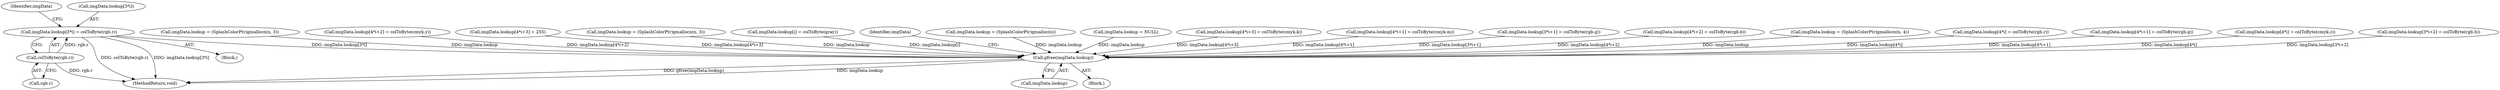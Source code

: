 digraph "0_poppler_7b2d314a61fd0e12f47c62996cb49ec0d1ba747a_10@array" {
"1000301" [label="(Call,imgData.lookup[3*i] = colToByte(rgb.r))"];
"1000309" [label="(Call,colToByte(rgb.r))"];
"1000558" [label="(Call,gfree(imgData.lookup))"];
"1000272" [label="(Call,imgData.lookup = (SplashColorPtr)gmallocn(n, 3))"];
"1000480" [label="(Call,imgData.lookup[4*i+2] = colToByte(cmyk.y))"];
"1000309" [label="(Call,colToByte(rgb.r))"];
"1000412" [label="(Call,imgData.lookup[4*i+3] = 255)"];
"1000301" [label="(Call,imgData.lookup[3*i] = colToByte(rgb.r))"];
"1000559" [label="(Call,imgData.lookup)"];
"1000343" [label="(Call,imgData.lookup = (SplashColorPtr)gmallocn(n, 3))"];
"1000261" [label="(Call,imgData.lookup[i] = colToByte(gray))"];
"1000563" [label="(Identifier,imgData)"];
"1000233" [label="(Call,imgData.lookup = (SplashColorPtr)gmalloc(n))"];
"1000213" [label="(Call,imgData.lookup = NULL)"];
"1000290" [label="(Block,)"];
"1000494" [label="(Call,imgData.lookup[4*i+3] = colToByte(cmyk.k))"];
"1000466" [label="(Call,imgData.lookup[4*i+1] = colToByte(cmyk.m))"];
"1000313" [label="(Call,imgData.lookup[3*i+1] = colToByte(rgb.g))"];
"1000310" [label="(Call,rgb.r)"];
"1000566" [label="(MethodReturn,void)"];
"1000398" [label="(Call,imgData.lookup[4*i+2] = colToByte(rgb.b))"];
"1000425" [label="(Call,imgData.lookup = (SplashColorPtr)gmallocn(n, 4))"];
"1000316" [label="(Identifier,imgData)"];
"1000372" [label="(Call,imgData.lookup[4*i] = colToByte(rgb.r))"];
"1000109" [label="(Block,)"];
"1000302" [label="(Call,imgData.lookup[3*i])"];
"1000558" [label="(Call,gfree(imgData.lookup))"];
"1000384" [label="(Call,imgData.lookup[4*i+1] = colToByte(rgb.g))"];
"1000454" [label="(Call,imgData.lookup[4*i] = colToByte(cmyk.c))"];
"1000327" [label="(Call,imgData.lookup[3*i+2] = colToByte(rgb.b))"];
"1000301" -> "1000290"  [label="AST: "];
"1000301" -> "1000309"  [label="CFG: "];
"1000302" -> "1000301"  [label="AST: "];
"1000309" -> "1000301"  [label="AST: "];
"1000316" -> "1000301"  [label="CFG: "];
"1000301" -> "1000566"  [label="DDG: colToByte(rgb.r)"];
"1000301" -> "1000566"  [label="DDG: imgData.lookup[3*i]"];
"1000309" -> "1000301"  [label="DDG: rgb.r"];
"1000301" -> "1000558"  [label="DDG: imgData.lookup[3*i]"];
"1000309" -> "1000310"  [label="CFG: "];
"1000310" -> "1000309"  [label="AST: "];
"1000309" -> "1000566"  [label="DDG: rgb.r"];
"1000558" -> "1000109"  [label="AST: "];
"1000558" -> "1000559"  [label="CFG: "];
"1000559" -> "1000558"  [label="AST: "];
"1000563" -> "1000558"  [label="CFG: "];
"1000558" -> "1000566"  [label="DDG: gfree(imgData.lookup)"];
"1000558" -> "1000566"  [label="DDG: imgData.lookup"];
"1000454" -> "1000558"  [label="DDG: imgData.lookup[4*i]"];
"1000343" -> "1000558"  [label="DDG: imgData.lookup"];
"1000213" -> "1000558"  [label="DDG: imgData.lookup"];
"1000466" -> "1000558"  [label="DDG: imgData.lookup[4*i+1]"];
"1000425" -> "1000558"  [label="DDG: imgData.lookup"];
"1000327" -> "1000558"  [label="DDG: imgData.lookup[3*i+2]"];
"1000494" -> "1000558"  [label="DDG: imgData.lookup[4*i+3]"];
"1000372" -> "1000558"  [label="DDG: imgData.lookup[4*i]"];
"1000412" -> "1000558"  [label="DDG: imgData.lookup[4*i+3]"];
"1000261" -> "1000558"  [label="DDG: imgData.lookup[i]"];
"1000272" -> "1000558"  [label="DDG: imgData.lookup"];
"1000233" -> "1000558"  [label="DDG: imgData.lookup"];
"1000480" -> "1000558"  [label="DDG: imgData.lookup[4*i+2]"];
"1000313" -> "1000558"  [label="DDG: imgData.lookup[3*i+1]"];
"1000398" -> "1000558"  [label="DDG: imgData.lookup[4*i+2]"];
"1000384" -> "1000558"  [label="DDG: imgData.lookup[4*i+1]"];
}
